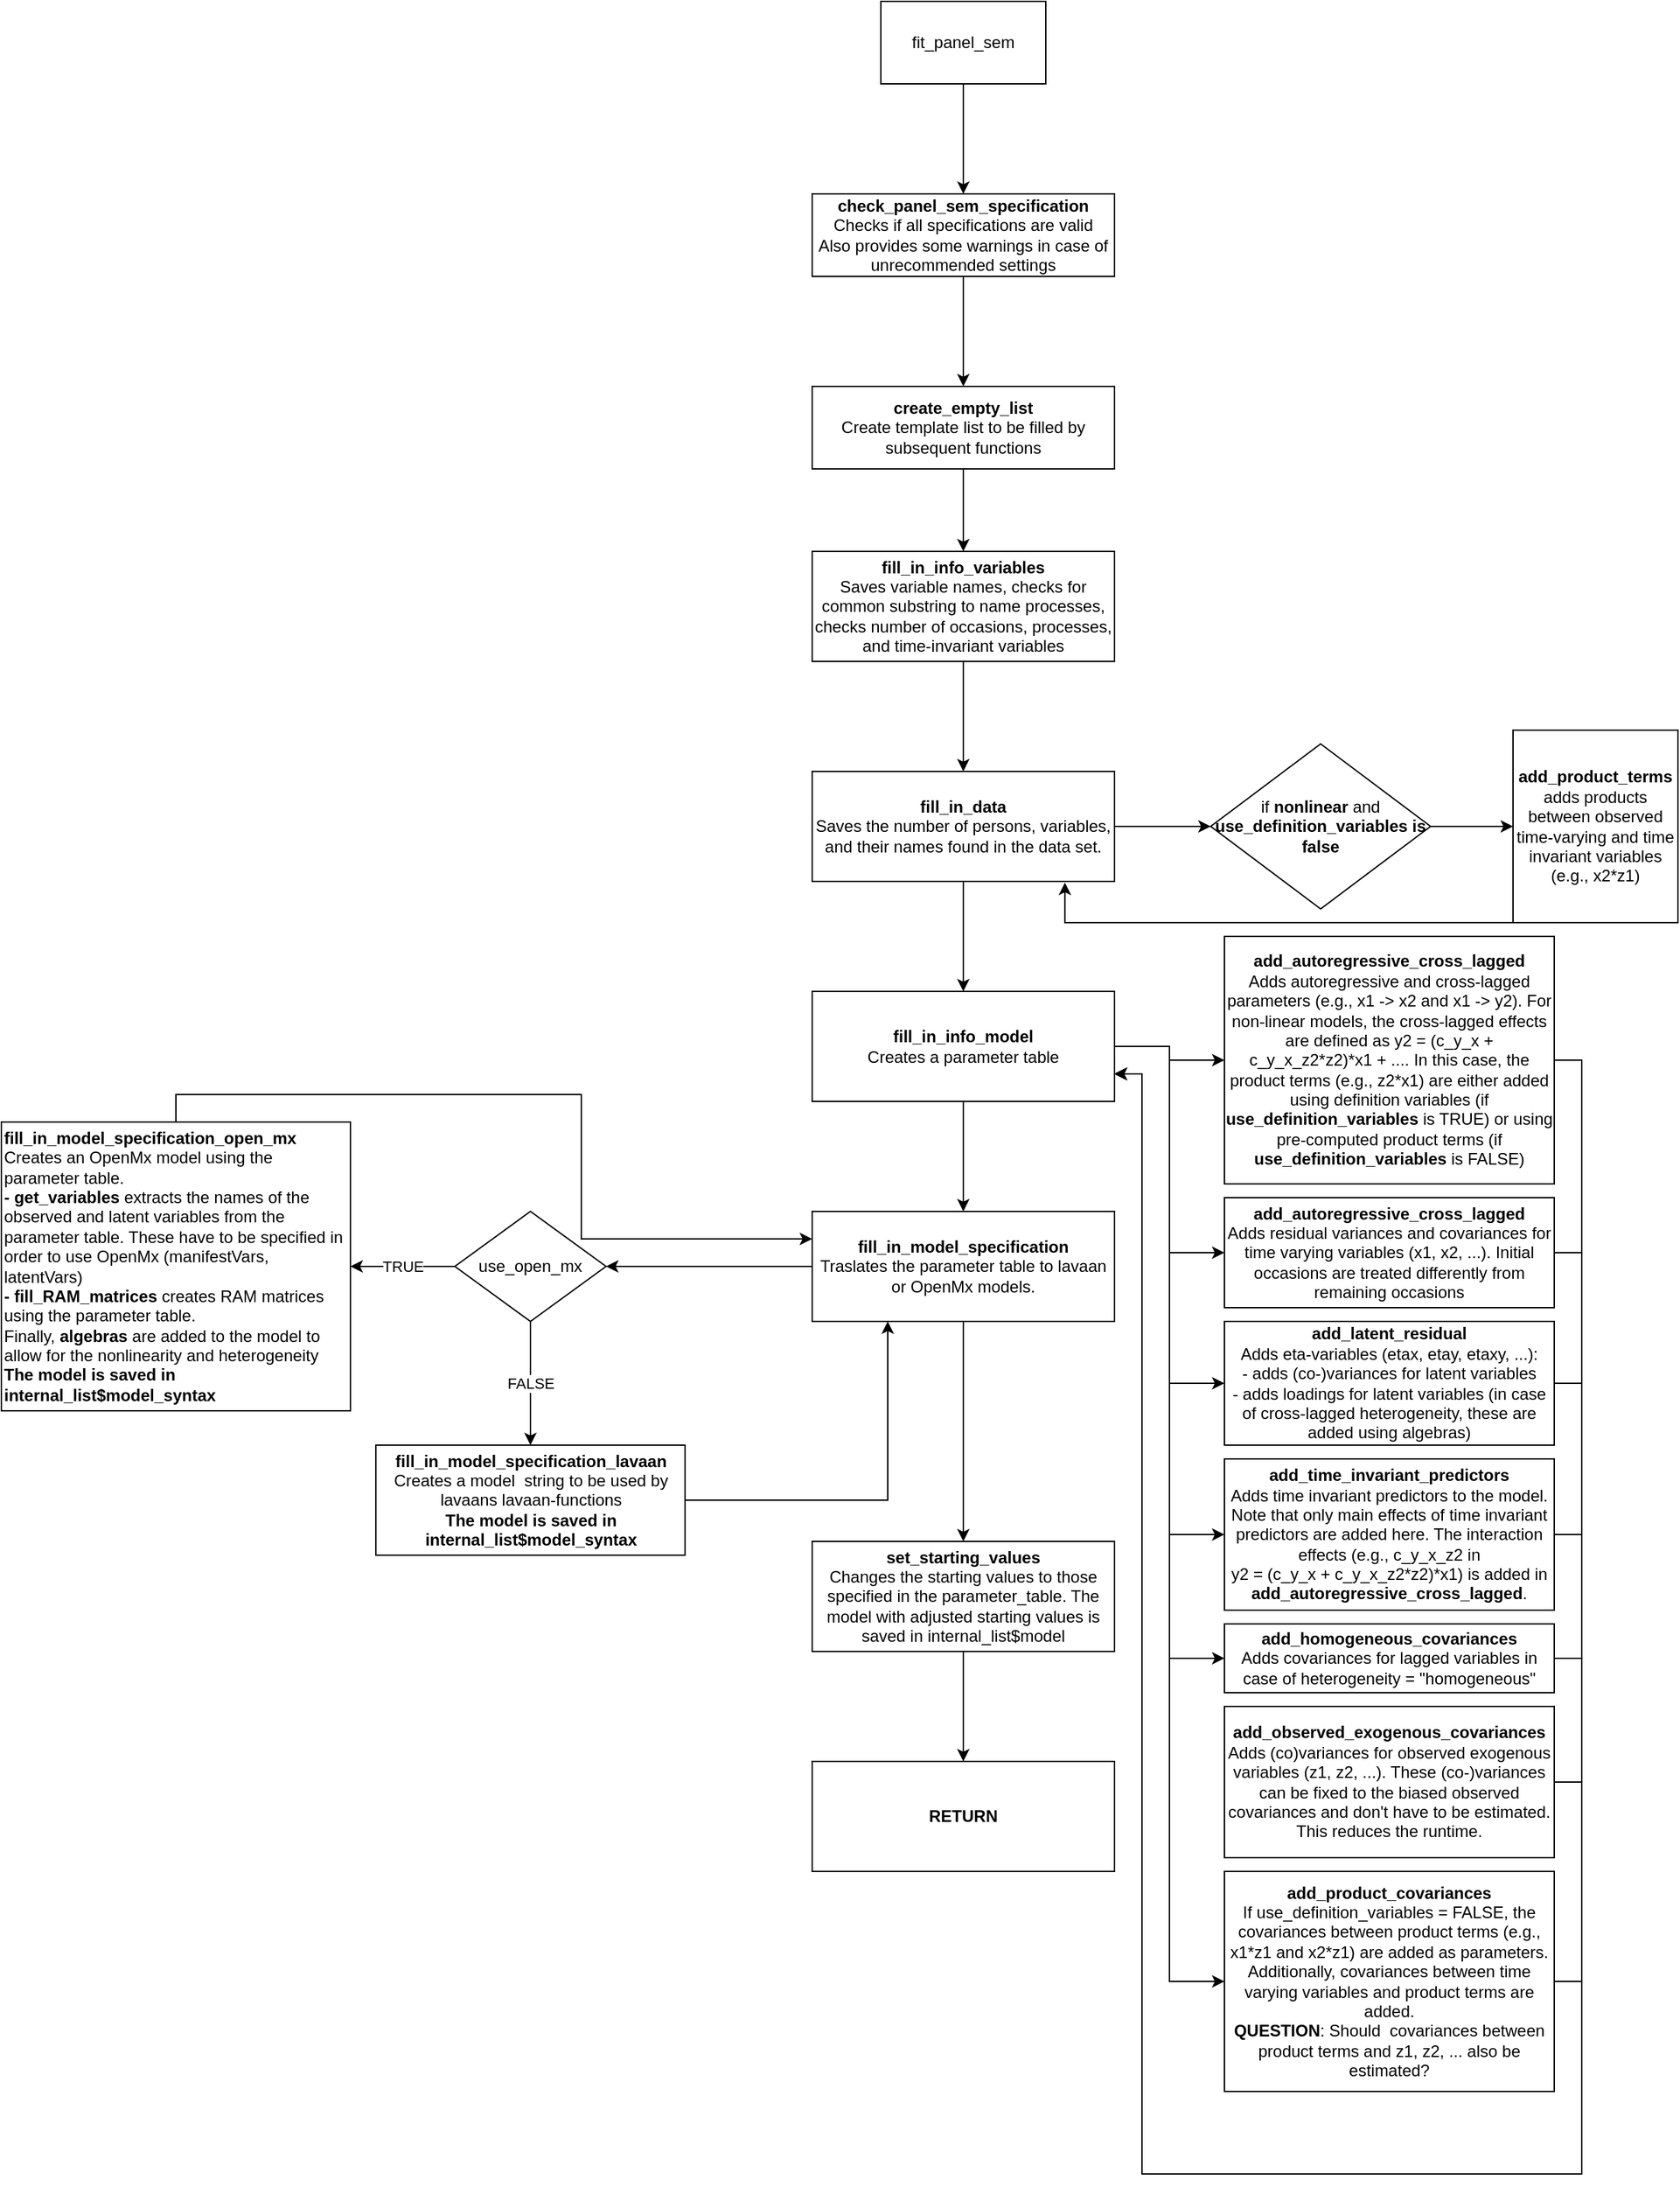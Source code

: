 <mxfile version="22.0.8" type="device">
  <diagram name="Page-1" id="5vB9o8ruIQnVQMiHFnip">
    <mxGraphModel dx="3804" dy="837" grid="1" gridSize="10" guides="1" tooltips="1" connect="1" arrows="1" fold="1" page="1" pageScale="1" pageWidth="850" pageHeight="1100" math="0" shadow="0">
      <root>
        <mxCell id="0" />
        <mxCell id="1" parent="0" />
        <mxCell id="70_Alr4ufh0Yjp-dV16d-3" value="" style="edgeStyle=orthogonalEdgeStyle;rounded=0;orthogonalLoop=1;jettySize=auto;html=1;" edge="1" parent="1" source="70_Alr4ufh0Yjp-dV16d-1" target="70_Alr4ufh0Yjp-dV16d-2">
          <mxGeometry relative="1" as="geometry" />
        </mxCell>
        <mxCell id="70_Alr4ufh0Yjp-dV16d-1" value="fit_panel_sem" style="rounded=0;whiteSpace=wrap;html=1;" vertex="1" parent="1">
          <mxGeometry x="-260" y="380" width="120" height="60" as="geometry" />
        </mxCell>
        <mxCell id="70_Alr4ufh0Yjp-dV16d-5" value="" style="edgeStyle=orthogonalEdgeStyle;rounded=0;orthogonalLoop=1;jettySize=auto;html=1;" edge="1" parent="1" source="70_Alr4ufh0Yjp-dV16d-2" target="70_Alr4ufh0Yjp-dV16d-4">
          <mxGeometry relative="1" as="geometry" />
        </mxCell>
        <mxCell id="70_Alr4ufh0Yjp-dV16d-2" value="&lt;div&gt;&lt;b&gt;check_panel_sem_specification&lt;/b&gt;&lt;/div&gt;&lt;div&gt;Checks if all specifications are valid&lt;/div&gt;&lt;div&gt;Also provides some warnings in case of unrecommended settings&lt;br&gt;&lt;/div&gt;" style="rounded=0;whiteSpace=wrap;html=1;" vertex="1" parent="1">
          <mxGeometry x="-310" y="520" width="220" height="60" as="geometry" />
        </mxCell>
        <mxCell id="70_Alr4ufh0Yjp-dV16d-7" value="" style="edgeStyle=orthogonalEdgeStyle;rounded=0;orthogonalLoop=1;jettySize=auto;html=1;" edge="1" parent="1" source="70_Alr4ufh0Yjp-dV16d-4" target="70_Alr4ufh0Yjp-dV16d-6">
          <mxGeometry relative="1" as="geometry" />
        </mxCell>
        <mxCell id="70_Alr4ufh0Yjp-dV16d-4" value="&lt;div&gt;&lt;b&gt;create_empty_list&lt;/b&gt;&lt;/div&gt;Create template list to be filled by subsequent functions" style="rounded=0;whiteSpace=wrap;html=1;" vertex="1" parent="1">
          <mxGeometry x="-310" y="660" width="220" height="60" as="geometry" />
        </mxCell>
        <mxCell id="70_Alr4ufh0Yjp-dV16d-9" value="" style="edgeStyle=orthogonalEdgeStyle;rounded=0;orthogonalLoop=1;jettySize=auto;html=1;" edge="1" parent="1" source="70_Alr4ufh0Yjp-dV16d-6" target="70_Alr4ufh0Yjp-dV16d-8">
          <mxGeometry relative="1" as="geometry" />
        </mxCell>
        <mxCell id="70_Alr4ufh0Yjp-dV16d-6" value="&lt;div&gt;&lt;b&gt;fill_in_info_variables&lt;/b&gt;&lt;/div&gt;Saves variable names, checks for common substring to name processes, checks number of occasions, processes, and time-invariant variables" style="rounded=0;whiteSpace=wrap;html=1;" vertex="1" parent="1">
          <mxGeometry x="-310" y="780" width="220" height="80" as="geometry" />
        </mxCell>
        <mxCell id="70_Alr4ufh0Yjp-dV16d-11" value="" style="edgeStyle=orthogonalEdgeStyle;rounded=0;orthogonalLoop=1;jettySize=auto;html=1;" edge="1" parent="1" source="70_Alr4ufh0Yjp-dV16d-8" target="70_Alr4ufh0Yjp-dV16d-10">
          <mxGeometry relative="1" as="geometry" />
        </mxCell>
        <mxCell id="70_Alr4ufh0Yjp-dV16d-15" value="" style="edgeStyle=orthogonalEdgeStyle;rounded=0;orthogonalLoop=1;jettySize=auto;html=1;" edge="1" parent="1" source="70_Alr4ufh0Yjp-dV16d-8" target="70_Alr4ufh0Yjp-dV16d-14">
          <mxGeometry relative="1" as="geometry" />
        </mxCell>
        <mxCell id="70_Alr4ufh0Yjp-dV16d-8" value="&lt;div&gt;&lt;b&gt;fill_in_data&lt;/b&gt;&lt;/div&gt;Saves the number of persons, variables, and their names found in the data set." style="rounded=0;whiteSpace=wrap;html=1;" vertex="1" parent="1">
          <mxGeometry x="-310" y="940" width="220" height="80" as="geometry" />
        </mxCell>
        <mxCell id="70_Alr4ufh0Yjp-dV16d-13" value="" style="edgeStyle=orthogonalEdgeStyle;rounded=0;orthogonalLoop=1;jettySize=auto;html=1;" edge="1" parent="1" source="70_Alr4ufh0Yjp-dV16d-10" target="70_Alr4ufh0Yjp-dV16d-12">
          <mxGeometry relative="1" as="geometry" />
        </mxCell>
        <mxCell id="70_Alr4ufh0Yjp-dV16d-10" value="if &lt;b&gt;nonlinear&lt;/b&gt; and &lt;b&gt;use_definition_variables is&lt;/b&gt; &lt;b&gt;false&lt;/b&gt;" style="rhombus;whiteSpace=wrap;html=1;rounded=0;" vertex="1" parent="1">
          <mxGeometry x="-20" y="920" width="160" height="120" as="geometry" />
        </mxCell>
        <mxCell id="70_Alr4ufh0Yjp-dV16d-12" value="&lt;div&gt;&lt;b&gt;add_product_terms&lt;/b&gt;&lt;/div&gt;&lt;div&gt;adds products between observed time-varying and time invariant variables (e.g., x2*z1)&lt;br&gt;&lt;/div&gt;" style="whiteSpace=wrap;html=1;rounded=0;" vertex="1" parent="1">
          <mxGeometry x="200" y="910" width="120" height="140" as="geometry" />
        </mxCell>
        <mxCell id="70_Alr4ufh0Yjp-dV16d-17" value="" style="edgeStyle=orthogonalEdgeStyle;rounded=0;orthogonalLoop=1;jettySize=auto;html=1;" edge="1" parent="1" source="70_Alr4ufh0Yjp-dV16d-14" target="70_Alr4ufh0Yjp-dV16d-16">
          <mxGeometry relative="1" as="geometry" />
        </mxCell>
        <mxCell id="70_Alr4ufh0Yjp-dV16d-18" style="edgeStyle=orthogonalEdgeStyle;rounded=0;orthogonalLoop=1;jettySize=auto;html=1;entryX=0;entryY=0.5;entryDx=0;entryDy=0;" edge="1" parent="1" source="70_Alr4ufh0Yjp-dV16d-14" target="70_Alr4ufh0Yjp-dV16d-19">
          <mxGeometry relative="1" as="geometry">
            <mxPoint x="-20" y="1370" as="targetPoint" />
          </mxGeometry>
        </mxCell>
        <mxCell id="70_Alr4ufh0Yjp-dV16d-22" style="edgeStyle=orthogonalEdgeStyle;rounded=0;orthogonalLoop=1;jettySize=auto;html=1;exitX=1;exitY=0.5;exitDx=0;exitDy=0;entryX=0;entryY=0.5;entryDx=0;entryDy=0;" edge="1" parent="1" source="70_Alr4ufh0Yjp-dV16d-14" target="70_Alr4ufh0Yjp-dV16d-21">
          <mxGeometry relative="1" as="geometry" />
        </mxCell>
        <mxCell id="70_Alr4ufh0Yjp-dV16d-24" style="edgeStyle=orthogonalEdgeStyle;rounded=0;orthogonalLoop=1;jettySize=auto;html=1;exitX=1;exitY=0.5;exitDx=0;exitDy=0;entryX=0;entryY=0.5;entryDx=0;entryDy=0;" edge="1" parent="1" source="70_Alr4ufh0Yjp-dV16d-14" target="70_Alr4ufh0Yjp-dV16d-23">
          <mxGeometry relative="1" as="geometry" />
        </mxCell>
        <mxCell id="70_Alr4ufh0Yjp-dV16d-26" style="edgeStyle=orthogonalEdgeStyle;rounded=0;orthogonalLoop=1;jettySize=auto;html=1;exitX=1;exitY=0.5;exitDx=0;exitDy=0;entryX=0;entryY=0.5;entryDx=0;entryDy=0;" edge="1" parent="1" source="70_Alr4ufh0Yjp-dV16d-14" target="70_Alr4ufh0Yjp-dV16d-25">
          <mxGeometry relative="1" as="geometry" />
        </mxCell>
        <mxCell id="70_Alr4ufh0Yjp-dV16d-29" style="edgeStyle=orthogonalEdgeStyle;rounded=0;orthogonalLoop=1;jettySize=auto;html=1;exitX=1;exitY=0.5;exitDx=0;exitDy=0;entryX=0;entryY=0.5;entryDx=0;entryDy=0;" edge="1" parent="1" source="70_Alr4ufh0Yjp-dV16d-14" target="70_Alr4ufh0Yjp-dV16d-28">
          <mxGeometry relative="1" as="geometry" />
        </mxCell>
        <mxCell id="70_Alr4ufh0Yjp-dV16d-31" value="" style="edgeStyle=orthogonalEdgeStyle;rounded=0;orthogonalLoop=1;jettySize=auto;html=1;" edge="1" parent="1" source="70_Alr4ufh0Yjp-dV16d-14" target="70_Alr4ufh0Yjp-dV16d-30">
          <mxGeometry relative="1" as="geometry" />
        </mxCell>
        <mxCell id="70_Alr4ufh0Yjp-dV16d-14" value="&lt;div&gt;&lt;b&gt;fill_in_info_model&lt;/b&gt;&lt;/div&gt;Creates a parameter table" style="rounded=0;whiteSpace=wrap;html=1;" vertex="1" parent="1">
          <mxGeometry x="-310" y="1100" width="220" height="80" as="geometry" />
        </mxCell>
        <mxCell id="70_Alr4ufh0Yjp-dV16d-47" style="edgeStyle=orthogonalEdgeStyle;rounded=0;orthogonalLoop=1;jettySize=auto;html=1;exitX=1;exitY=0.5;exitDx=0;exitDy=0;entryX=1;entryY=0.75;entryDx=0;entryDy=0;" edge="1" parent="1" source="70_Alr4ufh0Yjp-dV16d-16" target="70_Alr4ufh0Yjp-dV16d-14">
          <mxGeometry relative="1" as="geometry">
            <Array as="points">
              <mxPoint x="250" y="1150" />
              <mxPoint x="250" y="1960" />
              <mxPoint x="-70" y="1960" />
              <mxPoint x="-70" y="1160" />
            </Array>
          </mxGeometry>
        </mxCell>
        <mxCell id="70_Alr4ufh0Yjp-dV16d-16" value="&lt;div&gt;&lt;b&gt;add_autoregressive_cross_lagged&lt;/b&gt;&lt;/div&gt;Adds autoregressive and cross-lagged parameters (e.g., x1 -&amp;gt; x2 and x1 -&amp;gt; y2). For non-linear models, the cross-lagged effects are defined as y2 = (c_y_x + c_y_x_z2*z2)*x1 + .... In this case, the product terms (e.g., z2*x1) are either added using definition variables (if &lt;b&gt;use_definition_variables &lt;/b&gt;is TRUE) or using pre-computed product terms&amp;nbsp;(if &lt;b&gt;use_definition_variables &lt;/b&gt;is FALSE)" style="rounded=0;whiteSpace=wrap;html=1;" vertex="1" parent="1">
          <mxGeometry x="-10" y="1060" width="240" height="180" as="geometry" />
        </mxCell>
        <mxCell id="70_Alr4ufh0Yjp-dV16d-48" style="edgeStyle=orthogonalEdgeStyle;rounded=0;orthogonalLoop=1;jettySize=auto;html=1;exitX=1;exitY=0.5;exitDx=0;exitDy=0;" edge="1" parent="1" source="70_Alr4ufh0Yjp-dV16d-19">
          <mxGeometry relative="1" as="geometry">
            <mxPoint x="-90" y="1160" as="targetPoint" />
            <Array as="points">
              <mxPoint x="250" y="1290" />
              <mxPoint x="250" y="1960" />
              <mxPoint x="-70" y="1960" />
              <mxPoint x="-70" y="1160" />
            </Array>
          </mxGeometry>
        </mxCell>
        <mxCell id="70_Alr4ufh0Yjp-dV16d-19" value="&lt;div&gt;&lt;b&gt;add_autoregressive_cross_lagged&lt;/b&gt;&lt;/div&gt;Adds residual variances and covariances for time varying variables (x1, x2, ...). Initial occasions are treated differently from remaining occasions" style="rounded=0;whiteSpace=wrap;html=1;" vertex="1" parent="1">
          <mxGeometry x="-10" y="1250" width="240" height="80" as="geometry" />
        </mxCell>
        <mxCell id="70_Alr4ufh0Yjp-dV16d-49" style="edgeStyle=orthogonalEdgeStyle;rounded=0;orthogonalLoop=1;jettySize=auto;html=1;exitX=1;exitY=0.5;exitDx=0;exitDy=0;entryX=1;entryY=0.75;entryDx=0;entryDy=0;" edge="1" parent="1" source="70_Alr4ufh0Yjp-dV16d-21" target="70_Alr4ufh0Yjp-dV16d-14">
          <mxGeometry relative="1" as="geometry">
            <Array as="points">
              <mxPoint x="250" y="1385" />
              <mxPoint x="250" y="1960" />
              <mxPoint x="-70" y="1960" />
              <mxPoint x="-70" y="1160" />
            </Array>
          </mxGeometry>
        </mxCell>
        <mxCell id="70_Alr4ufh0Yjp-dV16d-21" value="&lt;div&gt;&lt;b&gt;add_latent_residual&lt;/b&gt;&lt;/div&gt;&lt;div&gt;Adds eta-variables (etax, etay, etaxy, ...):&lt;/div&gt;&lt;div&gt;- adds (co-)variances for latent variables&lt;/div&gt;&lt;div&gt;- adds loadings for latent variables (in case of cross-lagged heterogeneity, these are added using algebras)&lt;br&gt;&lt;/div&gt;" style="rounded=0;whiteSpace=wrap;html=1;" vertex="1" parent="1">
          <mxGeometry x="-10" y="1340" width="240" height="90" as="geometry" />
        </mxCell>
        <mxCell id="70_Alr4ufh0Yjp-dV16d-50" style="edgeStyle=orthogonalEdgeStyle;rounded=0;orthogonalLoop=1;jettySize=auto;html=1;exitX=1;exitY=0.5;exitDx=0;exitDy=0;entryX=1;entryY=0.75;entryDx=0;entryDy=0;" edge="1" parent="1" source="70_Alr4ufh0Yjp-dV16d-23" target="70_Alr4ufh0Yjp-dV16d-14">
          <mxGeometry relative="1" as="geometry">
            <Array as="points">
              <mxPoint x="250" y="1495" />
              <mxPoint x="250" y="1960" />
              <mxPoint x="-70" y="1960" />
              <mxPoint x="-70" y="1160" />
            </Array>
          </mxGeometry>
        </mxCell>
        <mxCell id="70_Alr4ufh0Yjp-dV16d-23" value="&lt;div&gt;&lt;b&gt;add_time_invariant_predictors&lt;/b&gt;&lt;/div&gt;&lt;div&gt;Adds time invariant predictors to the model. Note that only main effects of time invariant predictors are added here. The interaction effects (e.g., c_y_x_z2 in &lt;br&gt;&lt;/div&gt;&lt;div&gt;y2 = (c_y_x + c_y_x_z2*z2)*x1) is added in &lt;b&gt;add_autoregressive_cross_lagged&lt;/b&gt;.&lt;br&gt;&lt;/div&gt;" style="rounded=0;whiteSpace=wrap;html=1;" vertex="1" parent="1">
          <mxGeometry x="-10" y="1440" width="240" height="110" as="geometry" />
        </mxCell>
        <mxCell id="70_Alr4ufh0Yjp-dV16d-51" style="edgeStyle=orthogonalEdgeStyle;rounded=0;orthogonalLoop=1;jettySize=auto;html=1;exitX=1;exitY=0.5;exitDx=0;exitDy=0;entryX=1;entryY=0.75;entryDx=0;entryDy=0;" edge="1" parent="1" source="70_Alr4ufh0Yjp-dV16d-25" target="70_Alr4ufh0Yjp-dV16d-14">
          <mxGeometry relative="1" as="geometry">
            <Array as="points">
              <mxPoint x="250" y="1585" />
              <mxPoint x="250" y="1960" />
              <mxPoint x="-70" y="1960" />
              <mxPoint x="-70" y="1160" />
            </Array>
          </mxGeometry>
        </mxCell>
        <mxCell id="70_Alr4ufh0Yjp-dV16d-25" value="&lt;div&gt;&lt;b&gt;add_homogeneous_covariances&lt;/b&gt;&lt;/div&gt;&lt;div&gt;Adds covariances for lagged variables in case of heterogeneity = &quot;homogeneous&quot;&lt;br&gt;&lt;/div&gt;" style="rounded=0;whiteSpace=wrap;html=1;" vertex="1" parent="1">
          <mxGeometry x="-10" y="1560" width="240" height="50" as="geometry" />
        </mxCell>
        <mxCell id="70_Alr4ufh0Yjp-dV16d-52" style="edgeStyle=orthogonalEdgeStyle;rounded=0;orthogonalLoop=1;jettySize=auto;html=1;exitX=1;exitY=0.5;exitDx=0;exitDy=0;entryX=1;entryY=0.75;entryDx=0;entryDy=0;" edge="1" parent="1" source="70_Alr4ufh0Yjp-dV16d-27" target="70_Alr4ufh0Yjp-dV16d-14">
          <mxGeometry relative="1" as="geometry">
            <mxPoint x="-90" y="1163.077" as="targetPoint" />
            <Array as="points">
              <mxPoint x="250" y="1675" />
              <mxPoint x="250" y="1960" />
              <mxPoint x="-70" y="1960" />
              <mxPoint x="-70" y="1160" />
            </Array>
          </mxGeometry>
        </mxCell>
        <mxCell id="70_Alr4ufh0Yjp-dV16d-27" value="&lt;div&gt;&lt;b&gt;add_observed_exogenous_covariances&lt;/b&gt;&lt;/div&gt;&lt;div&gt;Adds (co)variances for observed exogenous variables (z1, z2, ...). These (co-)variances can be fixed to the biased observed covariances and don&#39;t have to be estimated. This reduces the runtime.&lt;br&gt;&lt;/div&gt;" style="rounded=0;whiteSpace=wrap;html=1;" vertex="1" parent="1">
          <mxGeometry x="-10" y="1620" width="240" height="110" as="geometry" />
        </mxCell>
        <mxCell id="70_Alr4ufh0Yjp-dV16d-53" style="edgeStyle=orthogonalEdgeStyle;rounded=0;orthogonalLoop=1;jettySize=auto;html=1;exitX=1;exitY=0.5;exitDx=0;exitDy=0;entryX=1;entryY=0.75;entryDx=0;entryDy=0;" edge="1" parent="1" source="70_Alr4ufh0Yjp-dV16d-28" target="70_Alr4ufh0Yjp-dV16d-14">
          <mxGeometry relative="1" as="geometry">
            <mxPoint x="-90" y="1170" as="targetPoint" />
            <Array as="points">
              <mxPoint x="250" y="1820" />
              <mxPoint x="250" y="1960" />
              <mxPoint x="-70" y="1960" />
              <mxPoint x="-70" y="1160" />
            </Array>
          </mxGeometry>
        </mxCell>
        <mxCell id="70_Alr4ufh0Yjp-dV16d-28" value="&lt;div&gt;&lt;b&gt;add_product_covariances&lt;/b&gt;&lt;/div&gt;&lt;div&gt;If use_definition_variables = FALSE, the covariances between product terms (e.g., x1*z1 and x2*z1) are added as parameters. Additionally, covariances between time varying variables and product terms are added.&lt;/div&gt;&lt;div&gt;&lt;b&gt;QUESTION&lt;/b&gt;: Should&amp;nbsp; covariances between product terms and z1, z2, ... also be estimated?&lt;br&gt;&lt;/div&gt;" style="rounded=0;whiteSpace=wrap;html=1;" vertex="1" parent="1">
          <mxGeometry x="-10" y="1740" width="240" height="160" as="geometry" />
        </mxCell>
        <mxCell id="70_Alr4ufh0Yjp-dV16d-33" value="" style="edgeStyle=orthogonalEdgeStyle;rounded=0;orthogonalLoop=1;jettySize=auto;html=1;" edge="1" parent="1" source="70_Alr4ufh0Yjp-dV16d-30" target="70_Alr4ufh0Yjp-dV16d-32">
          <mxGeometry relative="1" as="geometry" />
        </mxCell>
        <mxCell id="70_Alr4ufh0Yjp-dV16d-42" value="" style="edgeStyle=orthogonalEdgeStyle;rounded=0;orthogonalLoop=1;jettySize=auto;html=1;" edge="1" parent="1" source="70_Alr4ufh0Yjp-dV16d-30" target="70_Alr4ufh0Yjp-dV16d-41">
          <mxGeometry relative="1" as="geometry" />
        </mxCell>
        <mxCell id="70_Alr4ufh0Yjp-dV16d-30" value="&lt;div&gt;&lt;b&gt;fill_in_model_specification&lt;/b&gt;&lt;/div&gt;Traslates the parameter table to lavaan or OpenMx models." style="rounded=0;whiteSpace=wrap;html=1;" vertex="1" parent="1">
          <mxGeometry x="-310" y="1260" width="220" height="80" as="geometry" />
        </mxCell>
        <mxCell id="70_Alr4ufh0Yjp-dV16d-35" value="TRUE" style="edgeStyle=orthogonalEdgeStyle;rounded=0;orthogonalLoop=1;jettySize=auto;html=1;" edge="1" parent="1" source="70_Alr4ufh0Yjp-dV16d-32" target="70_Alr4ufh0Yjp-dV16d-34">
          <mxGeometry relative="1" as="geometry" />
        </mxCell>
        <mxCell id="70_Alr4ufh0Yjp-dV16d-37" value="FALSE" style="edgeStyle=orthogonalEdgeStyle;rounded=0;orthogonalLoop=1;jettySize=auto;html=1;" edge="1" parent="1" source="70_Alr4ufh0Yjp-dV16d-32" target="70_Alr4ufh0Yjp-dV16d-36">
          <mxGeometry relative="1" as="geometry" />
        </mxCell>
        <mxCell id="70_Alr4ufh0Yjp-dV16d-32" value="use_open_mx" style="rhombus;whiteSpace=wrap;html=1;rounded=0;" vertex="1" parent="1">
          <mxGeometry x="-570" y="1260" width="110" height="80" as="geometry" />
        </mxCell>
        <mxCell id="70_Alr4ufh0Yjp-dV16d-39" style="edgeStyle=orthogonalEdgeStyle;rounded=0;orthogonalLoop=1;jettySize=auto;html=1;exitX=0.5;exitY=0;exitDx=0;exitDy=0;entryX=0;entryY=0.25;entryDx=0;entryDy=0;" edge="1" parent="1" source="70_Alr4ufh0Yjp-dV16d-34" target="70_Alr4ufh0Yjp-dV16d-30">
          <mxGeometry relative="1" as="geometry" />
        </mxCell>
        <mxCell id="70_Alr4ufh0Yjp-dV16d-34" value="&lt;div&gt;&lt;b&gt;fill_in_model_specification_open_mx&lt;/b&gt;&lt;/div&gt;&lt;div&gt;Creates an OpenMx model using the parameter table. &lt;b&gt;&lt;br&gt;&lt;/b&gt;&lt;/div&gt;&lt;div&gt;&lt;b&gt;- get_variables &lt;/b&gt;extracts the names of the observed and latent variables from the parameter table. These have to be specified in order to use OpenMx (manifestVars, latentVars)&lt;/div&gt;&lt;div&gt;&lt;b&gt;- fill_RAM_matrices &lt;/b&gt;creates RAM matrices using the parameter table. &lt;b&gt;&lt;br&gt;&lt;/b&gt;&lt;/div&gt;&lt;div&gt;Finally, &lt;b&gt;algebras&lt;/b&gt; are added to the model to allow for the nonlinearity and heterogeneity&lt;b&gt;&lt;br&gt;&lt;/b&gt;&lt;/div&gt;&lt;div&gt;&lt;b&gt;The model is saved in internal_list$model_syntax&lt;br&gt;&lt;/b&gt;&lt;/div&gt;" style="whiteSpace=wrap;html=1;rounded=0;align=left;" vertex="1" parent="1">
          <mxGeometry x="-900" y="1195" width="254" height="210" as="geometry" />
        </mxCell>
        <mxCell id="70_Alr4ufh0Yjp-dV16d-40" style="edgeStyle=orthogonalEdgeStyle;rounded=0;orthogonalLoop=1;jettySize=auto;html=1;exitX=1;exitY=0.5;exitDx=0;exitDy=0;entryX=0.25;entryY=1;entryDx=0;entryDy=0;" edge="1" parent="1" source="70_Alr4ufh0Yjp-dV16d-36" target="70_Alr4ufh0Yjp-dV16d-30">
          <mxGeometry relative="1" as="geometry" />
        </mxCell>
        <mxCell id="70_Alr4ufh0Yjp-dV16d-36" value="&lt;div&gt;fill_in_model_specification_lavaan&lt;/div&gt;&lt;div&gt;&lt;span style=&quot;font-weight: normal;&quot;&gt;Creates a model&amp;nbsp; string to be used by lavaans lavaan-functions&lt;/span&gt;&lt;/div&gt;&lt;div&gt;The model is saved in internal_list$model_syntax&lt;br&gt;&lt;/div&gt;" style="whiteSpace=wrap;html=1;rounded=0;fontStyle=1" vertex="1" parent="1">
          <mxGeometry x="-627.5" y="1430" width="225" height="80" as="geometry" />
        </mxCell>
        <mxCell id="70_Alr4ufh0Yjp-dV16d-44" value="" style="edgeStyle=orthogonalEdgeStyle;rounded=0;orthogonalLoop=1;jettySize=auto;html=1;" edge="1" parent="1" source="70_Alr4ufh0Yjp-dV16d-41" target="70_Alr4ufh0Yjp-dV16d-43">
          <mxGeometry relative="1" as="geometry" />
        </mxCell>
        <mxCell id="70_Alr4ufh0Yjp-dV16d-41" value="&lt;div&gt;&lt;b&gt;set_starting_values&lt;/b&gt;&lt;/div&gt;Changes the starting values to those specified in the parameter_table. The model with adjusted starting values is saved in internal_list$model" style="rounded=0;whiteSpace=wrap;html=1;" vertex="1" parent="1">
          <mxGeometry x="-310" y="1500" width="220" height="80" as="geometry" />
        </mxCell>
        <mxCell id="70_Alr4ufh0Yjp-dV16d-43" value="&lt;b&gt;RETURN&lt;/b&gt;" style="rounded=0;whiteSpace=wrap;html=1;" vertex="1" parent="1">
          <mxGeometry x="-310" y="1660" width="220" height="80" as="geometry" />
        </mxCell>
        <mxCell id="70_Alr4ufh0Yjp-dV16d-55" style="edgeStyle=orthogonalEdgeStyle;rounded=0;orthogonalLoop=1;jettySize=auto;html=1;exitX=0;exitY=1;exitDx=0;exitDy=0;entryX=0.836;entryY=1.011;entryDx=0;entryDy=0;entryPerimeter=0;" edge="1" parent="1" source="70_Alr4ufh0Yjp-dV16d-12" target="70_Alr4ufh0Yjp-dV16d-8">
          <mxGeometry relative="1" as="geometry">
            <Array as="points">
              <mxPoint x="-126" y="1050" />
            </Array>
          </mxGeometry>
        </mxCell>
      </root>
    </mxGraphModel>
  </diagram>
</mxfile>
